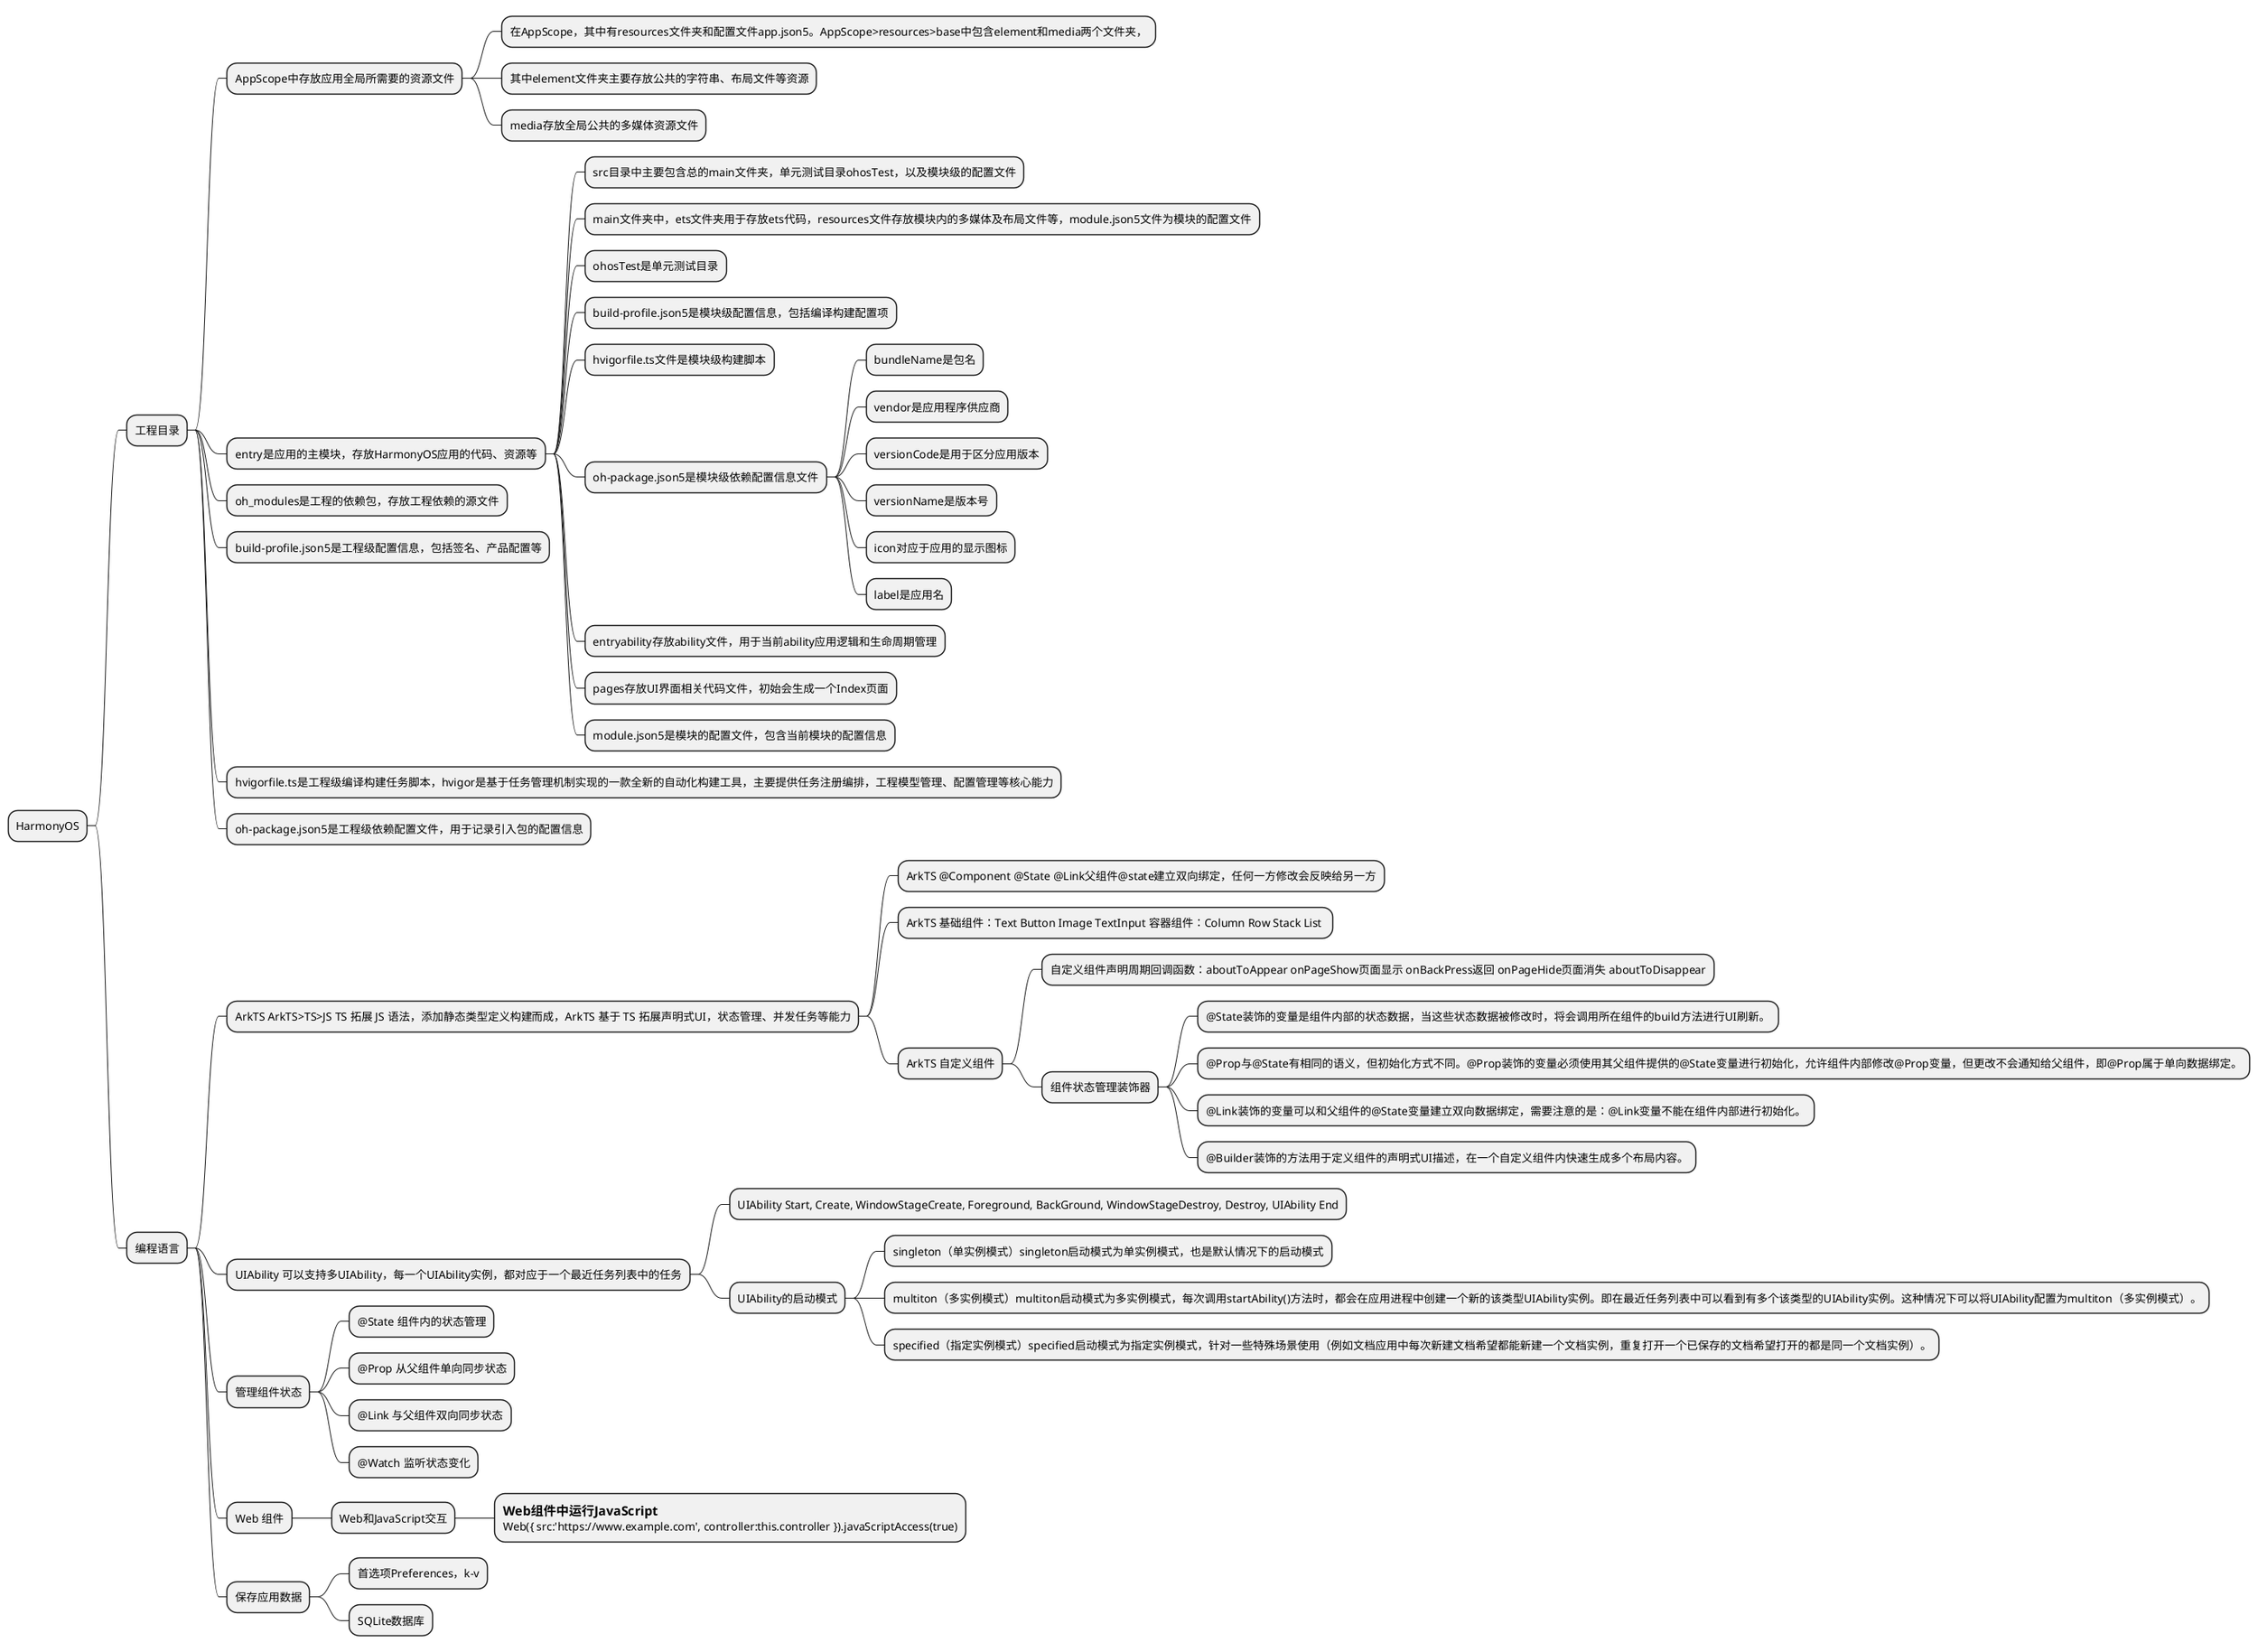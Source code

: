 @startmindmap
* HarmonyOS
** 工程目录
*** AppScope中存放应用全局所需要的资源文件
**** 在AppScope，其中有resources文件夹和配置文件app.json5。AppScope>resources>base中包含element和media两个文件夹，
**** 其中element文件夹主要存放公共的字符串、布局文件等资源
**** media存放全局公共的多媒体资源文件
*** entry是应用的主模块，存放HarmonyOS应用的代码、资源等
**** src目录中主要包含总的main文件夹，单元测试目录ohosTest，以及模块级的配置文件
**** main文件夹中，ets文件夹用于存放ets代码，resources文件存放模块内的多媒体及布局文件等，module.json5文件为模块的配置文件
**** ohosTest是单元测试目录
**** build-profile.json5是模块级配置信息，包括编译构建配置项
**** hvigorfile.ts文件是模块级构建脚本
**** oh-package.json5是模块级依赖配置信息文件
***** bundleName是包名
***** vendor是应用程序供应商
***** versionCode是用于区分应用版本
***** versionName是版本号
***** icon对应于应用的显示图标
***** label是应用名
**** entryability存放ability文件，用于当前ability应用逻辑和生命周期管理
**** pages存放UI界面相关代码文件，初始会生成一个Index页面
**** module.json5是模块的配置文件，包含当前模块的配置信息

*** oh_modules是工程的依赖包，存放工程依赖的源文件
*** build-profile.json5是工程级配置信息，包括签名、产品配置等
*** hvigorfile.ts是工程级编译构建任务脚本，hvigor是基于任务管理机制实现的一款全新的自动化构建工具，主要提供任务注册编排，工程模型管理、配置管理等核心能力
*** oh-package.json5是工程级依赖配置文件，用于记录引入包的配置信息
** 编程语言
*** ArkTS ArkTS>TS>JS TS 拓展 JS 语法，添加静态类型定义构建而成，ArkTS 基于 TS 拓展声明式UI，状态管理、并发任务等能力
**** ArkTS @Component @State @Link父组件@state建立双向绑定，任何一方修改会反映给另一方
**** ArkTS 基础组件：Text Button Image TextInput 容器组件：Column Row Stack List 
**** ArkTS 自定义组件
***** 自定义组件声明周期回调函数：aboutToAppear onPageShow页面显示 onBackPress返回 onPageHide页面消失 aboutToDisappear
***** 组件状态管理装饰器
****** @State装饰的变量是组件内部的状态数据，当这些状态数据被修改时，将会调用所在组件的build方法进行UI刷新。
****** @Prop与@State有相同的语义，但初始化方式不同。@Prop装饰的变量必须使用其父组件提供的@State变量进行初始化，允许组件内部修改@Prop变量，但更改不会通知给父组件，即@Prop属于单向数据绑定。
****** @Link装饰的变量可以和父组件的@State变量建立双向数据绑定，需要注意的是：@Link变量不能在组件内部进行初始化。
****** @Builder装饰的方法用于定义组件的声明式UI描述，在一个自定义组件内快速生成多个布局内容。
*** UIAbility 可以支持多UIAbility，每一个UIAbility实例，都对应于一个最近任务列表中的任务
**** UIAbility Start, Create, WindowStageCreate, Foreground, BackGround, WindowStageDestroy, Destroy, UIAbility End
**** UIAbility的启动模式
***** singleton（单实例模式）singleton启动模式为单实例模式，也是默认情况下的启动模式
***** multiton（多实例模式）multiton启动模式为多实例模式，每次调用startAbility()方法时，都会在应用进程中创建一个新的该类型UIAbility实例。即在最近任务列表中可以看到有多个该类型的UIAbility实例。这种情况下可以将UIAbility配置为multiton（多实例模式）。
***** specified（指定实例模式）specified启动模式为指定实例模式，针对一些特殊场景使用（例如文档应用中每次新建文档希望都能新建一个文档实例，重复打开一个已保存的文档希望打开的都是同一个文档实例）。
*** 管理组件状态
**** @State 组件内的状态管理
**** @Prop 从父组件单向同步状态
**** @Link 与父组件双向同步状态
**** @Watch 监听状态变化
*** Web 组件
**** Web和JavaScript交互
*****:==Web组件中运行JavaScript
Web({ src:'https://www.example.com', controller:this.controller }).javaScriptAccess(true);
*** 保存应用数据
**** 首选项Preferences，k-v
**** SQLite数据库


@endmindmap